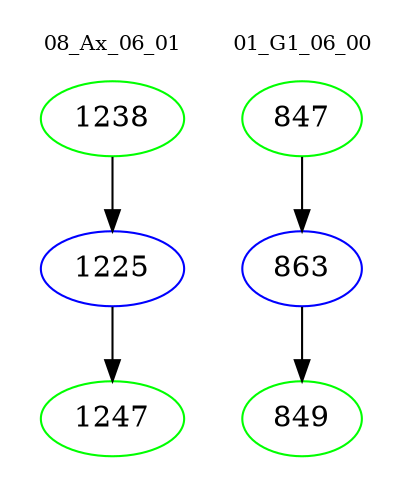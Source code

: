 digraph{
subgraph cluster_0 {
color = white
label = "08_Ax_06_01";
fontsize=10;
T0_1238 [label="1238", color="green"]
T0_1238 -> T0_1225 [color="black"]
T0_1225 [label="1225", color="blue"]
T0_1225 -> T0_1247 [color="black"]
T0_1247 [label="1247", color="green"]
}
subgraph cluster_1 {
color = white
label = "01_G1_06_00";
fontsize=10;
T1_847 [label="847", color="green"]
T1_847 -> T1_863 [color="black"]
T1_863 [label="863", color="blue"]
T1_863 -> T1_849 [color="black"]
T1_849 [label="849", color="green"]
}
}
